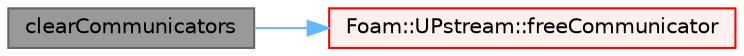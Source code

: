 digraph "clearCommunicators"
{
 // LATEX_PDF_SIZE
  bgcolor="transparent";
  edge [fontname=Helvetica,fontsize=10,labelfontname=Helvetica,labelfontsize=10];
  node [fontname=Helvetica,fontsize=10,shape=box,height=0.2,width=0.4];
  rankdir="LR";
  Node1 [id="Node000001",label="clearCommunicators",height=0.2,width=0.4,color="gray40", fillcolor="grey60", style="filled", fontcolor="black",tooltip=" "];
  Node1 -> Node2 [id="edge1_Node000001_Node000002",color="steelblue1",style="solid",tooltip=" "];
  Node2 [id="Node000002",label="Foam::UPstream::freeCommunicator",height=0.2,width=0.4,color="red", fillcolor="#FFF0F0", style="filled",URL="$classFoam_1_1UPstream.html#aeefcb84b0e8b96a422243dbf89108773",tooltip=" "];
}
